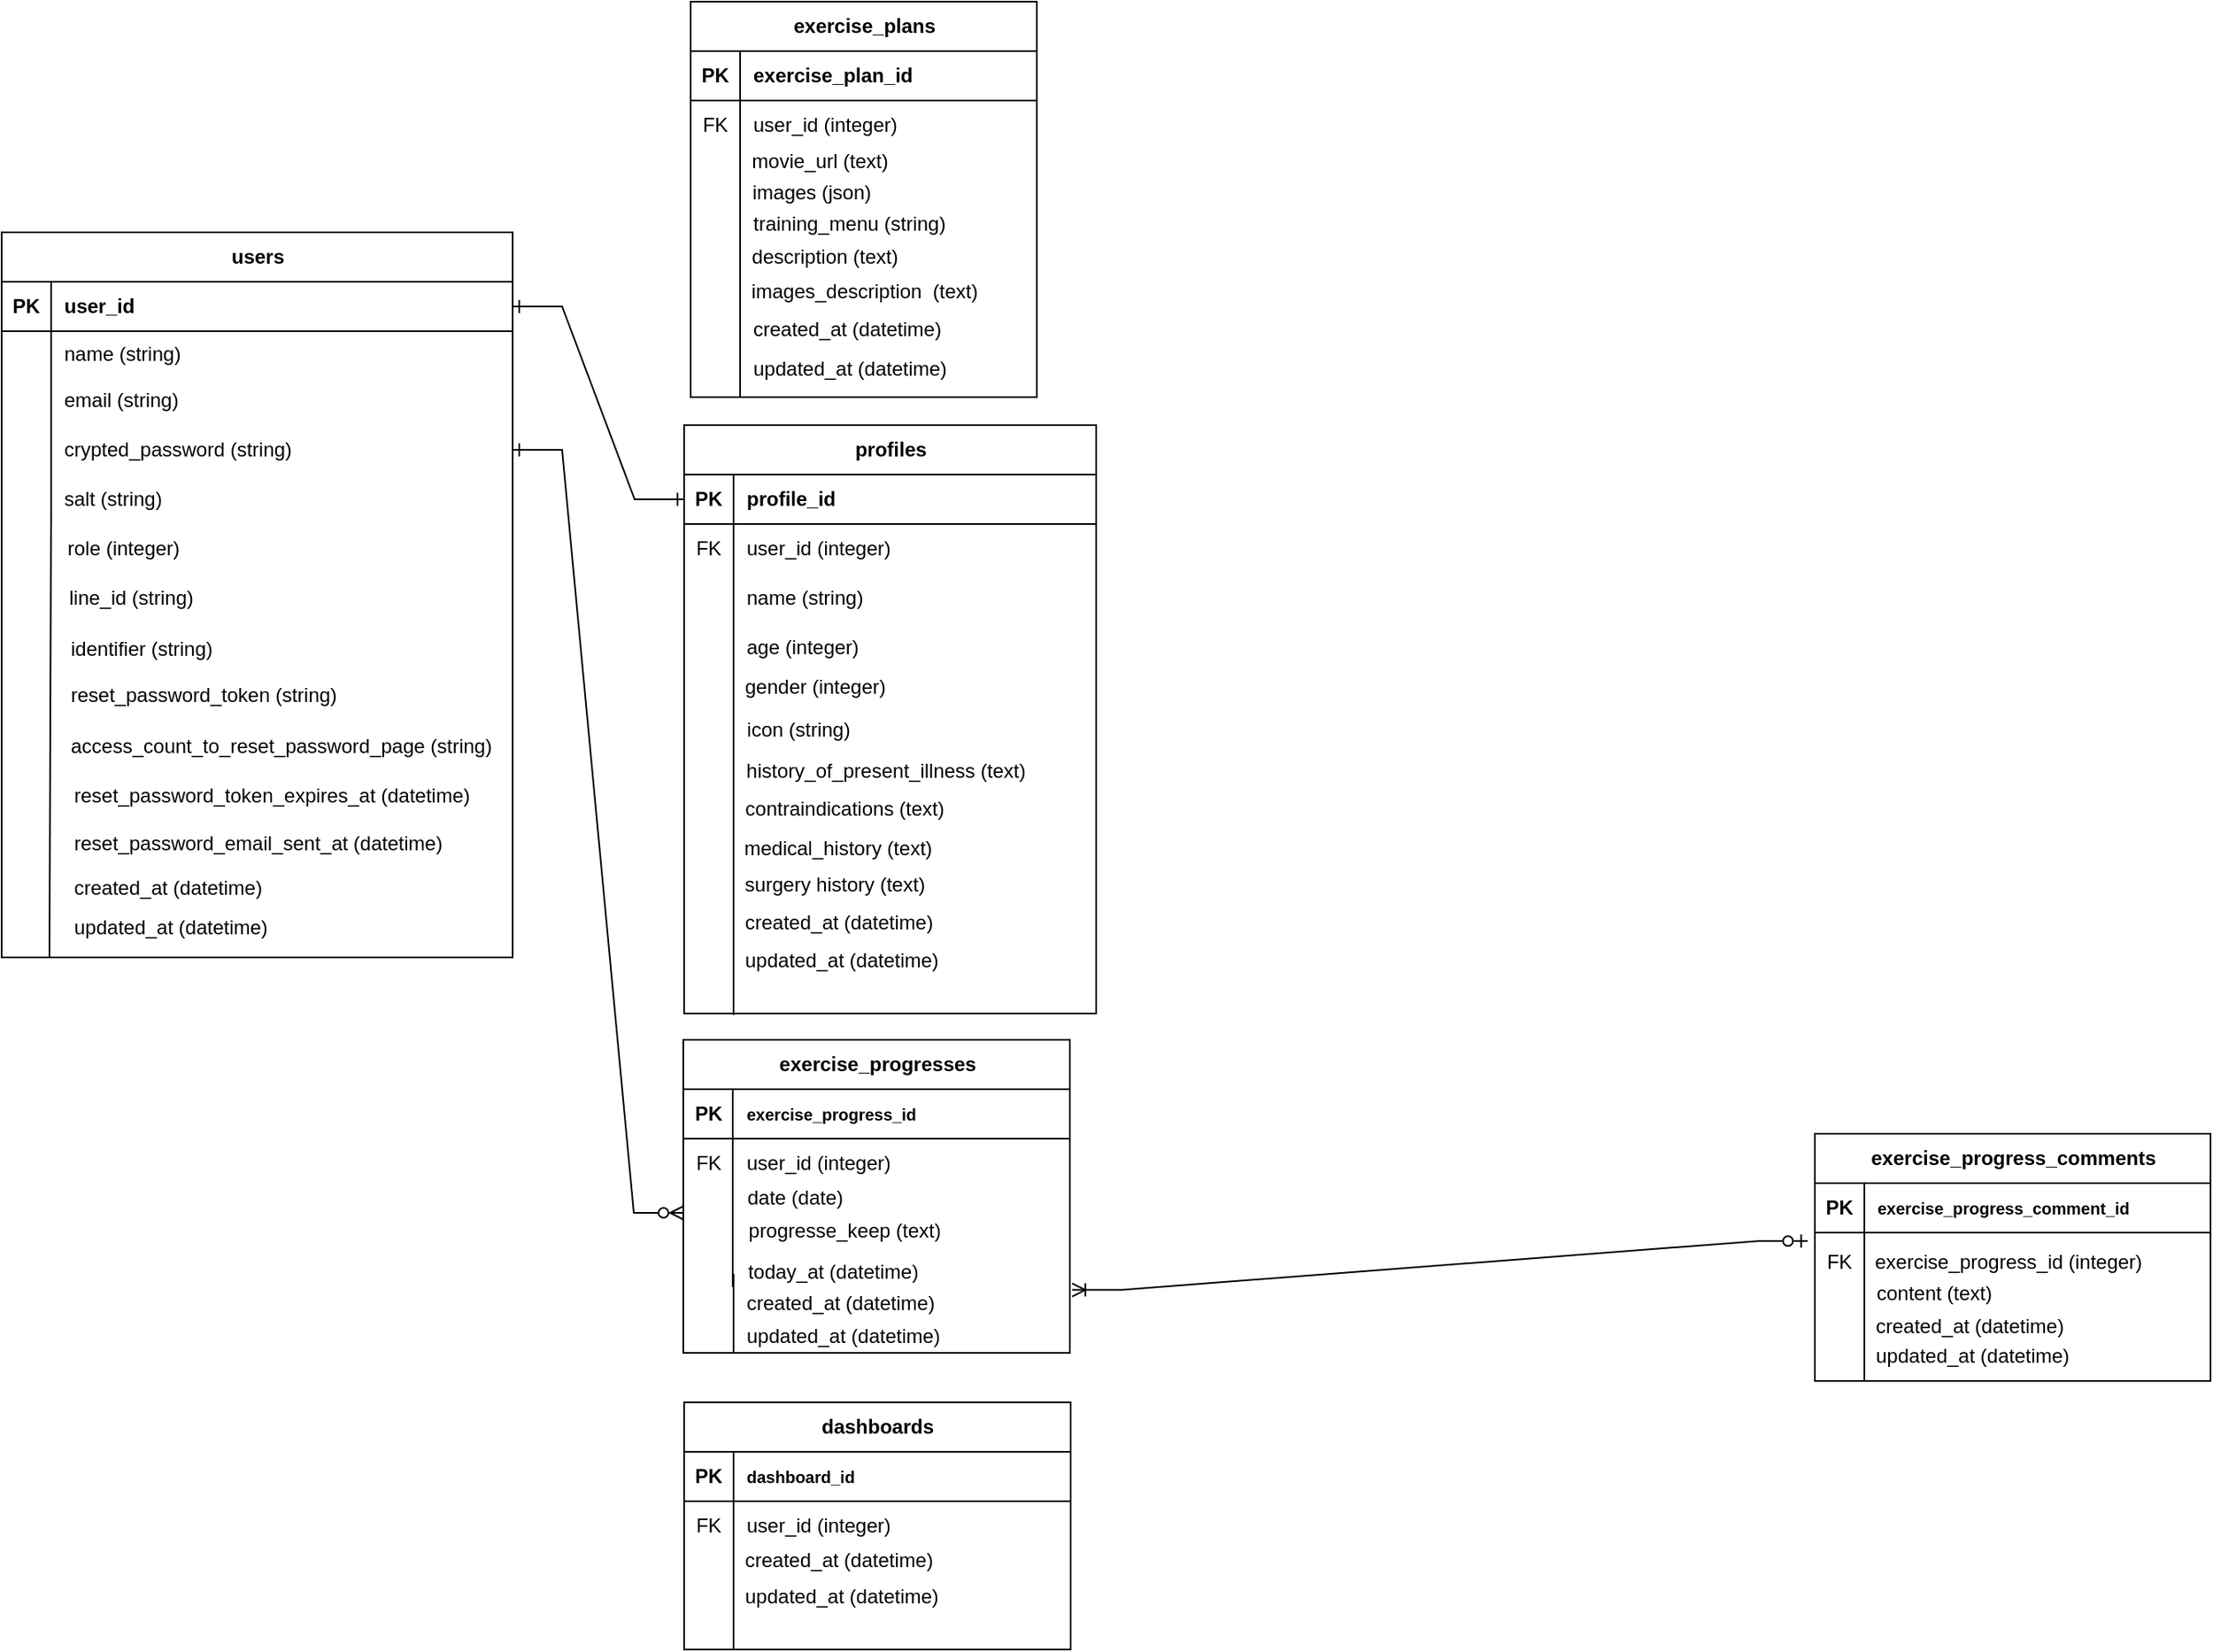 <mxfile>
    <diagram name="ページ1" id="On6gERL7_XT_9iavyQnc">
        <mxGraphModel dx="1246" dy="817" grid="1" gridSize="10" guides="1" tooltips="1" connect="1" arrows="1" fold="1" page="1" pageScale="1" pageWidth="827" pageHeight="1169" math="0" shadow="0">
            <root>
                <mxCell id="0"/>
                <mxCell id="1" parent="0"/>
                <mxCell id="5-qIK-grg63vB4EayWd0-1" value="users" style="shape=table;startSize=30;container=1;collapsible=1;childLayout=tableLayout;fixedRows=1;rowLines=0;fontStyle=1;align=center;resizeLast=1;html=1;" parent="1" vertex="1">
                    <mxGeometry x="92" y="150" width="310" height="440" as="geometry"/>
                </mxCell>
                <mxCell id="5-qIK-grg63vB4EayWd0-2" value="" style="shape=tableRow;horizontal=0;startSize=0;swimlaneHead=0;swimlaneBody=0;fillColor=none;collapsible=0;dropTarget=0;points=[[0,0.5],[1,0.5]];portConstraint=eastwest;top=0;left=0;right=0;bottom=1;" parent="5-qIK-grg63vB4EayWd0-1" vertex="1">
                    <mxGeometry y="30" width="310" height="30" as="geometry"/>
                </mxCell>
                <mxCell id="5-qIK-grg63vB4EayWd0-3" value="PK" style="shape=partialRectangle;connectable=0;fillColor=none;top=0;left=0;bottom=0;right=0;fontStyle=1;overflow=hidden;whiteSpace=wrap;html=1;" parent="5-qIK-grg63vB4EayWd0-2" vertex="1">
                    <mxGeometry width="30" height="30" as="geometry">
                        <mxRectangle width="30" height="30" as="alternateBounds"/>
                    </mxGeometry>
                </mxCell>
                <mxCell id="5-qIK-grg63vB4EayWd0-4" value="user_id" style="shape=partialRectangle;connectable=0;fillColor=none;top=0;left=0;bottom=0;right=0;align=left;spacingLeft=6;fontStyle=1;overflow=hidden;whiteSpace=wrap;html=1;" parent="5-qIK-grg63vB4EayWd0-2" vertex="1">
                    <mxGeometry x="30" width="280" height="30" as="geometry">
                        <mxRectangle width="280" height="30" as="alternateBounds"/>
                    </mxGeometry>
                </mxCell>
                <mxCell id="5-qIK-grg63vB4EayWd0-5" value="" style="shape=tableRow;horizontal=0;startSize=0;swimlaneHead=0;swimlaneBody=0;fillColor=none;collapsible=0;dropTarget=0;points=[[0,0.5],[1,0.5]];portConstraint=eastwest;top=0;left=0;right=0;bottom=0;" parent="5-qIK-grg63vB4EayWd0-1" vertex="1">
                    <mxGeometry y="60" width="310" height="27" as="geometry"/>
                </mxCell>
                <mxCell id="5-qIK-grg63vB4EayWd0-6" value="" style="shape=partialRectangle;connectable=0;fillColor=none;top=0;left=0;bottom=0;right=0;editable=1;overflow=hidden;whiteSpace=wrap;html=1;" parent="5-qIK-grg63vB4EayWd0-5" vertex="1">
                    <mxGeometry width="30" height="27" as="geometry">
                        <mxRectangle width="30" height="27" as="alternateBounds"/>
                    </mxGeometry>
                </mxCell>
                <mxCell id="5-qIK-grg63vB4EayWd0-7" value="name&amp;nbsp;(string)" style="shape=partialRectangle;connectable=0;fillColor=none;top=0;left=0;bottom=0;right=0;align=left;spacingLeft=6;overflow=hidden;whiteSpace=wrap;html=1;" parent="5-qIK-grg63vB4EayWd0-5" vertex="1">
                    <mxGeometry x="30" width="280" height="27" as="geometry">
                        <mxRectangle width="280" height="27" as="alternateBounds"/>
                    </mxGeometry>
                </mxCell>
                <mxCell id="5-qIK-grg63vB4EayWd0-8" value="" style="shape=tableRow;horizontal=0;startSize=0;swimlaneHead=0;swimlaneBody=0;fillColor=none;collapsible=0;dropTarget=0;points=[[0,0.5],[1,0.5]];portConstraint=eastwest;top=0;left=0;right=0;bottom=0;" parent="5-qIK-grg63vB4EayWd0-1" vertex="1">
                    <mxGeometry y="87" width="310" height="30" as="geometry"/>
                </mxCell>
                <mxCell id="5-qIK-grg63vB4EayWd0-9" value="" style="shape=partialRectangle;connectable=0;fillColor=none;top=0;left=0;bottom=0;right=0;editable=1;overflow=hidden;whiteSpace=wrap;html=1;" parent="5-qIK-grg63vB4EayWd0-8" vertex="1">
                    <mxGeometry width="30" height="30" as="geometry">
                        <mxRectangle width="30" height="30" as="alternateBounds"/>
                    </mxGeometry>
                </mxCell>
                <mxCell id="5-qIK-grg63vB4EayWd0-10" value="email&amp;nbsp;(string)" style="shape=partialRectangle;connectable=0;fillColor=none;top=0;left=0;bottom=0;right=0;align=left;spacingLeft=6;overflow=hidden;whiteSpace=wrap;html=1;" parent="5-qIK-grg63vB4EayWd0-8" vertex="1">
                    <mxGeometry x="30" width="280" height="30" as="geometry">
                        <mxRectangle width="280" height="30" as="alternateBounds"/>
                    </mxGeometry>
                </mxCell>
                <mxCell id="5-qIK-grg63vB4EayWd0-11" value="" style="shape=tableRow;horizontal=0;startSize=0;swimlaneHead=0;swimlaneBody=0;fillColor=none;collapsible=0;dropTarget=0;points=[[0,0.5],[1,0.5]];portConstraint=eastwest;top=0;left=0;right=0;bottom=0;" parent="5-qIK-grg63vB4EayWd0-1" vertex="1">
                    <mxGeometry y="117" width="310" height="30" as="geometry"/>
                </mxCell>
                <mxCell id="5-qIK-grg63vB4EayWd0-12" value="" style="shape=partialRectangle;connectable=0;fillColor=none;top=0;left=0;bottom=0;right=0;editable=1;overflow=hidden;whiteSpace=wrap;html=1;" parent="5-qIK-grg63vB4EayWd0-11" vertex="1">
                    <mxGeometry width="30" height="30" as="geometry">
                        <mxRectangle width="30" height="30" as="alternateBounds"/>
                    </mxGeometry>
                </mxCell>
                <mxCell id="5-qIK-grg63vB4EayWd0-13" value="crypted_password (string)" style="shape=partialRectangle;connectable=0;fillColor=none;top=0;left=0;bottom=0;right=0;align=left;spacingLeft=6;overflow=hidden;whiteSpace=wrap;html=1;" parent="5-qIK-grg63vB4EayWd0-11" vertex="1">
                    <mxGeometry x="30" width="280" height="30" as="geometry">
                        <mxRectangle width="280" height="30" as="alternateBounds"/>
                    </mxGeometry>
                </mxCell>
                <mxCell id="5-qIK-grg63vB4EayWd0-14" value="" style="shape=tableRow;horizontal=0;startSize=0;swimlaneHead=0;swimlaneBody=0;fillColor=none;collapsible=0;dropTarget=0;points=[[0,0.5],[1,0.5]];portConstraint=eastwest;top=0;left=0;right=0;bottom=0;" parent="5-qIK-grg63vB4EayWd0-1" vertex="1">
                    <mxGeometry y="147" width="310" height="30" as="geometry"/>
                </mxCell>
                <mxCell id="5-qIK-grg63vB4EayWd0-15" value="" style="shape=partialRectangle;connectable=0;fillColor=none;top=0;left=0;bottom=0;right=0;editable=1;overflow=hidden;whiteSpace=wrap;html=1;" parent="5-qIK-grg63vB4EayWd0-14" vertex="1">
                    <mxGeometry width="30" height="30" as="geometry">
                        <mxRectangle width="30" height="30" as="alternateBounds"/>
                    </mxGeometry>
                </mxCell>
                <mxCell id="5-qIK-grg63vB4EayWd0-16" value="salt (string)" style="shape=partialRectangle;connectable=0;fillColor=none;top=0;left=0;bottom=0;right=0;align=left;spacingLeft=6;overflow=hidden;whiteSpace=wrap;html=1;" parent="5-qIK-grg63vB4EayWd0-14" vertex="1">
                    <mxGeometry x="30" width="280" height="30" as="geometry">
                        <mxRectangle width="280" height="30" as="alternateBounds"/>
                    </mxGeometry>
                </mxCell>
                <mxCell id="5-qIK-grg63vB4EayWd0-20" value="exercise_plans" style="shape=table;startSize=30;container=1;collapsible=1;childLayout=tableLayout;fixedRows=1;rowLines=0;fontStyle=1;align=center;resizeLast=1;html=1;strokeColor=default;" parent="1" vertex="1">
                    <mxGeometry x="510" y="10" width="210" height="240" as="geometry"/>
                </mxCell>
                <mxCell id="5-qIK-grg63vB4EayWd0-21" value="" style="shape=tableRow;horizontal=0;startSize=0;swimlaneHead=0;swimlaneBody=0;fillColor=none;collapsible=0;dropTarget=0;points=[[0,0.5],[1,0.5]];portConstraint=eastwest;top=0;left=0;right=0;bottom=1;" parent="5-qIK-grg63vB4EayWd0-20" vertex="1">
                    <mxGeometry y="30" width="210" height="30" as="geometry"/>
                </mxCell>
                <mxCell id="5-qIK-grg63vB4EayWd0-22" value="PK" style="shape=partialRectangle;connectable=0;fillColor=none;top=0;left=0;bottom=0;right=0;fontStyle=1;overflow=hidden;whiteSpace=wrap;html=1;" parent="5-qIK-grg63vB4EayWd0-21" vertex="1">
                    <mxGeometry width="30" height="30" as="geometry">
                        <mxRectangle width="30" height="30" as="alternateBounds"/>
                    </mxGeometry>
                </mxCell>
                <mxCell id="5-qIK-grg63vB4EayWd0-23" value="exercise_plan_id" style="shape=partialRectangle;connectable=0;fillColor=none;top=0;left=0;bottom=0;right=0;align=left;spacingLeft=6;fontStyle=1;overflow=hidden;whiteSpace=wrap;html=1;" parent="5-qIK-grg63vB4EayWd0-21" vertex="1">
                    <mxGeometry x="30" width="180" height="30" as="geometry">
                        <mxRectangle width="180" height="30" as="alternateBounds"/>
                    </mxGeometry>
                </mxCell>
                <mxCell id="5-qIK-grg63vB4EayWd0-24" value="" style="shape=tableRow;horizontal=0;startSize=0;swimlaneHead=0;swimlaneBody=0;fillColor=none;collapsible=0;dropTarget=0;points=[[0,0.5],[1,0.5]];portConstraint=eastwest;top=0;left=0;right=0;bottom=0;" parent="5-qIK-grg63vB4EayWd0-20" vertex="1">
                    <mxGeometry y="60" width="210" height="30" as="geometry"/>
                </mxCell>
                <mxCell id="5-qIK-grg63vB4EayWd0-25" value="FK" style="shape=partialRectangle;connectable=0;fillColor=none;top=0;left=0;bottom=0;right=0;editable=1;overflow=hidden;whiteSpace=wrap;html=1;" parent="5-qIK-grg63vB4EayWd0-24" vertex="1">
                    <mxGeometry width="30" height="30" as="geometry">
                        <mxRectangle width="30" height="30" as="alternateBounds"/>
                    </mxGeometry>
                </mxCell>
                <mxCell id="5-qIK-grg63vB4EayWd0-26" value="user_id (integer)" style="shape=partialRectangle;connectable=0;fillColor=none;top=0;left=0;bottom=0;right=0;align=left;spacingLeft=6;overflow=hidden;whiteSpace=wrap;html=1;" parent="5-qIK-grg63vB4EayWd0-24" vertex="1">
                    <mxGeometry x="30" width="180" height="30" as="geometry">
                        <mxRectangle width="180" height="30" as="alternateBounds"/>
                    </mxGeometry>
                </mxCell>
                <mxCell id="5-qIK-grg63vB4EayWd0-27" value="" style="shape=tableRow;horizontal=0;startSize=0;swimlaneHead=0;swimlaneBody=0;fillColor=none;collapsible=0;dropTarget=0;points=[[0,0.5],[1,0.5]];portConstraint=eastwest;top=0;left=0;right=0;bottom=0;" parent="5-qIK-grg63vB4EayWd0-20" vertex="1">
                    <mxGeometry y="90" width="210" height="30" as="geometry"/>
                </mxCell>
                <mxCell id="5-qIK-grg63vB4EayWd0-28" value="" style="shape=partialRectangle;connectable=0;fillColor=none;top=0;left=0;bottom=0;right=0;editable=1;overflow=hidden;whiteSpace=wrap;html=1;" parent="5-qIK-grg63vB4EayWd0-27" vertex="1">
                    <mxGeometry width="30" height="30" as="geometry">
                        <mxRectangle width="30" height="30" as="alternateBounds"/>
                    </mxGeometry>
                </mxCell>
                <mxCell id="5-qIK-grg63vB4EayWd0-29" value="" style="shape=partialRectangle;connectable=0;fillColor=none;top=0;left=0;bottom=0;right=0;align=left;spacingLeft=6;overflow=hidden;whiteSpace=wrap;html=1;" parent="5-qIK-grg63vB4EayWd0-27" vertex="1">
                    <mxGeometry x="30" width="180" height="30" as="geometry">
                        <mxRectangle width="180" height="30" as="alternateBounds"/>
                    </mxGeometry>
                </mxCell>
                <mxCell id="5-qIK-grg63vB4EayWd0-30" value="" style="shape=tableRow;horizontal=0;startSize=0;swimlaneHead=0;swimlaneBody=0;fillColor=none;collapsible=0;dropTarget=0;points=[[0,0.5],[1,0.5]];portConstraint=eastwest;top=0;left=0;right=0;bottom=0;" parent="5-qIK-grg63vB4EayWd0-20" vertex="1">
                    <mxGeometry y="120" width="210" height="30" as="geometry"/>
                </mxCell>
                <mxCell id="5-qIK-grg63vB4EayWd0-31" value="" style="shape=partialRectangle;connectable=0;fillColor=none;top=0;left=0;bottom=0;right=0;editable=1;overflow=hidden;whiteSpace=wrap;html=1;" parent="5-qIK-grg63vB4EayWd0-30" vertex="1">
                    <mxGeometry width="30" height="30" as="geometry">
                        <mxRectangle width="30" height="30" as="alternateBounds"/>
                    </mxGeometry>
                </mxCell>
                <mxCell id="5-qIK-grg63vB4EayWd0-32" value="training_menu (string)" style="shape=partialRectangle;connectable=0;fillColor=none;top=0;left=0;bottom=0;right=0;align=left;spacingLeft=6;overflow=hidden;whiteSpace=wrap;html=1;" parent="5-qIK-grg63vB4EayWd0-30" vertex="1">
                    <mxGeometry x="30" width="180" height="30" as="geometry">
                        <mxRectangle width="180" height="30" as="alternateBounds"/>
                    </mxGeometry>
                </mxCell>
                <mxCell id="5-qIK-grg63vB4EayWd0-87" value="profiles" style="shape=table;startSize=30;container=1;collapsible=1;childLayout=tableLayout;fixedRows=1;rowLines=0;fontStyle=1;align=center;resizeLast=1;html=1;strokeColor=default;" parent="1" vertex="1">
                    <mxGeometry x="506" y="267" width="250" height="357" as="geometry"/>
                </mxCell>
                <mxCell id="5-qIK-grg63vB4EayWd0-88" value="" style="shape=tableRow;horizontal=0;startSize=0;swimlaneHead=0;swimlaneBody=0;fillColor=none;collapsible=0;dropTarget=0;points=[[0,0.5],[1,0.5]];portConstraint=eastwest;top=0;left=0;right=0;bottom=1;" parent="5-qIK-grg63vB4EayWd0-87" vertex="1">
                    <mxGeometry y="30" width="250" height="30" as="geometry"/>
                </mxCell>
                <mxCell id="5-qIK-grg63vB4EayWd0-89" value="PK" style="shape=partialRectangle;connectable=0;fillColor=none;top=0;left=0;bottom=0;right=0;fontStyle=1;overflow=hidden;whiteSpace=wrap;html=1;" parent="5-qIK-grg63vB4EayWd0-88" vertex="1">
                    <mxGeometry width="30" height="30" as="geometry">
                        <mxRectangle width="30" height="30" as="alternateBounds"/>
                    </mxGeometry>
                </mxCell>
                <mxCell id="5-qIK-grg63vB4EayWd0-90" value="profile_id" style="shape=partialRectangle;connectable=0;fillColor=none;top=0;left=0;bottom=0;right=0;align=left;spacingLeft=6;fontStyle=1;overflow=hidden;whiteSpace=wrap;html=1;" parent="5-qIK-grg63vB4EayWd0-88" vertex="1">
                    <mxGeometry x="30" width="220" height="30" as="geometry">
                        <mxRectangle width="220" height="30" as="alternateBounds"/>
                    </mxGeometry>
                </mxCell>
                <mxCell id="5-qIK-grg63vB4EayWd0-91" value="" style="shape=tableRow;horizontal=0;startSize=0;swimlaneHead=0;swimlaneBody=0;fillColor=none;collapsible=0;dropTarget=0;points=[[0,0.5],[1,0.5]];portConstraint=eastwest;top=0;left=0;right=0;bottom=0;" parent="5-qIK-grg63vB4EayWd0-87" vertex="1">
                    <mxGeometry y="60" width="250" height="30" as="geometry"/>
                </mxCell>
                <mxCell id="5-qIK-grg63vB4EayWd0-92" value="FK" style="shape=partialRectangle;connectable=0;fillColor=none;top=0;left=0;bottom=0;right=0;editable=1;overflow=hidden;whiteSpace=wrap;html=1;" parent="5-qIK-grg63vB4EayWd0-91" vertex="1">
                    <mxGeometry width="30" height="30" as="geometry">
                        <mxRectangle width="30" height="30" as="alternateBounds"/>
                    </mxGeometry>
                </mxCell>
                <mxCell id="5-qIK-grg63vB4EayWd0-93" value="user_id (integer)" style="shape=partialRectangle;connectable=0;fillColor=none;top=0;left=0;bottom=0;right=0;align=left;spacingLeft=6;overflow=hidden;whiteSpace=wrap;html=1;" parent="5-qIK-grg63vB4EayWd0-91" vertex="1">
                    <mxGeometry x="30" width="220" height="30" as="geometry">
                        <mxRectangle width="220" height="30" as="alternateBounds"/>
                    </mxGeometry>
                </mxCell>
                <mxCell id="5-qIK-grg63vB4EayWd0-94" value="" style="shape=tableRow;horizontal=0;startSize=0;swimlaneHead=0;swimlaneBody=0;fillColor=none;collapsible=0;dropTarget=0;points=[[0,0.5],[1,0.5]];portConstraint=eastwest;top=0;left=0;right=0;bottom=0;" parent="5-qIK-grg63vB4EayWd0-87" vertex="1">
                    <mxGeometry y="90" width="250" height="30" as="geometry"/>
                </mxCell>
                <mxCell id="5-qIK-grg63vB4EayWd0-95" value="" style="shape=partialRectangle;connectable=0;fillColor=none;top=0;left=0;bottom=0;right=0;editable=1;overflow=hidden;whiteSpace=wrap;html=1;" parent="5-qIK-grg63vB4EayWd0-94" vertex="1">
                    <mxGeometry width="30" height="30" as="geometry">
                        <mxRectangle width="30" height="30" as="alternateBounds"/>
                    </mxGeometry>
                </mxCell>
                <mxCell id="5-qIK-grg63vB4EayWd0-96" value="name&amp;nbsp;(string)" style="shape=partialRectangle;connectable=0;fillColor=none;top=0;left=0;bottom=0;right=0;align=left;spacingLeft=6;overflow=hidden;whiteSpace=wrap;html=1;" parent="5-qIK-grg63vB4EayWd0-94" vertex="1">
                    <mxGeometry x="30" width="220" height="30" as="geometry">
                        <mxRectangle width="220" height="30" as="alternateBounds"/>
                    </mxGeometry>
                </mxCell>
                <mxCell id="5-qIK-grg63vB4EayWd0-97" value="" style="shape=tableRow;horizontal=0;startSize=0;swimlaneHead=0;swimlaneBody=0;fillColor=none;collapsible=0;dropTarget=0;points=[[0,0.5],[1,0.5]];portConstraint=eastwest;top=0;left=0;right=0;bottom=0;" parent="5-qIK-grg63vB4EayWd0-87" vertex="1">
                    <mxGeometry y="120" width="250" height="30" as="geometry"/>
                </mxCell>
                <mxCell id="5-qIK-grg63vB4EayWd0-98" value="" style="shape=partialRectangle;connectable=0;fillColor=none;top=0;left=0;bottom=0;right=0;editable=1;overflow=hidden;whiteSpace=wrap;html=1;" parent="5-qIK-grg63vB4EayWd0-97" vertex="1">
                    <mxGeometry width="30" height="30" as="geometry">
                        <mxRectangle width="30" height="30" as="alternateBounds"/>
                    </mxGeometry>
                </mxCell>
                <mxCell id="5-qIK-grg63vB4EayWd0-99" value="age (integer)" style="shape=partialRectangle;connectable=0;fillColor=none;top=0;left=0;bottom=0;right=0;align=left;spacingLeft=6;overflow=hidden;whiteSpace=wrap;html=1;" parent="5-qIK-grg63vB4EayWd0-97" vertex="1">
                    <mxGeometry x="30" width="220" height="30" as="geometry">
                        <mxRectangle width="220" height="30" as="alternateBounds"/>
                    </mxGeometry>
                </mxCell>
                <mxCell id="5-qIK-grg63vB4EayWd0-129" value="exercise_progress_comments" style="shape=table;startSize=30;container=1;collapsible=1;childLayout=tableLayout;fixedRows=1;rowLines=0;fontStyle=1;align=center;resizeLast=1;html=1;strokeColor=default;" parent="1" vertex="1">
                    <mxGeometry x="1192" y="697" width="240" height="150" as="geometry"/>
                </mxCell>
                <mxCell id="5-qIK-grg63vB4EayWd0-130" value="" style="shape=tableRow;horizontal=0;startSize=0;swimlaneHead=0;swimlaneBody=0;fillColor=none;collapsible=0;dropTarget=0;points=[[0,0.5],[1,0.5]];portConstraint=eastwest;top=0;left=0;right=0;bottom=1;" parent="5-qIK-grg63vB4EayWd0-129" vertex="1">
                    <mxGeometry y="30" width="240" height="30" as="geometry"/>
                </mxCell>
                <mxCell id="5-qIK-grg63vB4EayWd0-131" value="PK" style="shape=partialRectangle;connectable=0;fillColor=none;top=0;left=0;bottom=0;right=0;fontStyle=1;overflow=hidden;whiteSpace=wrap;html=1;" parent="5-qIK-grg63vB4EayWd0-130" vertex="1">
                    <mxGeometry width="30" height="30" as="geometry">
                        <mxRectangle width="30" height="30" as="alternateBounds"/>
                    </mxGeometry>
                </mxCell>
                <mxCell id="5-qIK-grg63vB4EayWd0-132" value="&lt;font style=&quot;font-size: 10px;&quot;&gt;exercise_progress_comment_id&lt;/font&gt;" style="shape=partialRectangle;connectable=0;fillColor=none;top=0;left=0;bottom=0;right=0;align=left;spacingLeft=6;fontStyle=1;overflow=hidden;whiteSpace=wrap;html=1;" parent="5-qIK-grg63vB4EayWd0-130" vertex="1">
                    <mxGeometry x="30" width="210" height="30" as="geometry">
                        <mxRectangle width="210" height="30" as="alternateBounds"/>
                    </mxGeometry>
                </mxCell>
                <mxCell id="5-qIK-grg63vB4EayWd0-133" value="" style="shape=tableRow;horizontal=0;startSize=0;swimlaneHead=0;swimlaneBody=0;fillColor=none;collapsible=0;dropTarget=0;points=[[0,0.5],[1,0.5]];portConstraint=eastwest;top=0;left=0;right=0;bottom=0;" parent="5-qIK-grg63vB4EayWd0-129" vertex="1">
                    <mxGeometry y="60" width="240" height="35" as="geometry"/>
                </mxCell>
                <mxCell id="5-qIK-grg63vB4EayWd0-134" value="FK" style="shape=partialRectangle;connectable=0;fillColor=none;top=0;left=0;bottom=0;right=0;editable=1;overflow=hidden;whiteSpace=wrap;html=1;" parent="5-qIK-grg63vB4EayWd0-133" vertex="1">
                    <mxGeometry width="30" height="35" as="geometry">
                        <mxRectangle width="30" height="35" as="alternateBounds"/>
                    </mxGeometry>
                </mxCell>
                <mxCell id="5-qIK-grg63vB4EayWd0-135" value="" style="shape=partialRectangle;connectable=0;fillColor=none;top=0;left=0;bottom=0;right=0;align=left;spacingLeft=6;overflow=hidden;whiteSpace=wrap;html=1;" parent="5-qIK-grg63vB4EayWd0-133" vertex="1">
                    <mxGeometry x="30" width="210" height="35" as="geometry">
                        <mxRectangle width="210" height="35" as="alternateBounds"/>
                    </mxGeometry>
                </mxCell>
                <mxCell id="5-qIK-grg63vB4EayWd0-136" value="" style="shape=tableRow;horizontal=0;startSize=0;swimlaneHead=0;swimlaneBody=0;fillColor=none;collapsible=0;dropTarget=0;points=[[0,0.5],[1,0.5]];portConstraint=eastwest;top=0;left=0;right=0;bottom=0;" parent="5-qIK-grg63vB4EayWd0-129" vertex="1">
                    <mxGeometry y="95" width="240" height="55" as="geometry"/>
                </mxCell>
                <mxCell id="5-qIK-grg63vB4EayWd0-137" value="" style="shape=partialRectangle;connectable=0;fillColor=none;top=0;left=0;bottom=0;right=0;editable=1;overflow=hidden;whiteSpace=wrap;html=1;" parent="5-qIK-grg63vB4EayWd0-136" vertex="1">
                    <mxGeometry width="30" height="55" as="geometry">
                        <mxRectangle width="30" height="55" as="alternateBounds"/>
                    </mxGeometry>
                </mxCell>
                <mxCell id="5-qIK-grg63vB4EayWd0-138" value="" style="shape=partialRectangle;connectable=0;fillColor=none;top=0;left=0;bottom=0;right=0;align=left;spacingLeft=6;overflow=hidden;whiteSpace=wrap;html=1;" parent="5-qIK-grg63vB4EayWd0-136" vertex="1">
                    <mxGeometry x="30" width="210" height="55" as="geometry">
                        <mxRectangle width="210" height="55" as="alternateBounds"/>
                    </mxGeometry>
                </mxCell>
                <mxCell id="5-qIK-grg63vB4EayWd0-184" value="" style="shape=partialRectangle;top=0;left=0;bottom=0;fillColor=none;stokeWidth=1;align=left;verticalAlign=middle;spacingLeft=4;spacingRight=4;overflow=hidden;rotatable=0;points=[];portConstraint=eastwest;part=1;" parent="1" vertex="1" connectable="0">
                    <mxGeometry x="506" y="414" width="30" height="161" as="geometry"/>
                </mxCell>
                <mxCell id="5-qIK-grg63vB4EayWd0-186" value="gender (integer)" style="shape=partialRectangle;connectable=0;fillColor=none;top=0;left=0;bottom=0;right=0;align=left;spacingLeft=6;overflow=hidden;whiteSpace=wrap;html=1;" parent="1" vertex="1">
                    <mxGeometry x="535" y="411" width="150" height="30" as="geometry">
                        <mxRectangle width="150" height="30" as="alternateBounds"/>
                    </mxGeometry>
                </mxCell>
                <mxCell id="5-qIK-grg63vB4EayWd0-189" value="history_of_present_illness&amp;nbsp;(text)" style="text;html=1;align=center;verticalAlign=middle;resizable=0;points=[];autosize=1;strokeColor=none;fillColor=none;" parent="1" vertex="1">
                    <mxGeometry x="533" y="462" width="190" height="30" as="geometry"/>
                </mxCell>
                <mxCell id="5-qIK-grg63vB4EayWd0-192" value="contraindications&amp;nbsp;(text)" style="text;html=1;align=center;verticalAlign=middle;resizable=0;points=[];autosize=1;strokeColor=none;fillColor=none;" parent="1" vertex="1">
                    <mxGeometry x="533" y="485" width="140" height="30" as="geometry"/>
                </mxCell>
                <mxCell id="5-qIK-grg63vB4EayWd0-193" value="medical_history&amp;nbsp;(text)" style="text;html=1;align=center;verticalAlign=middle;resizable=0;points=[];autosize=1;strokeColor=none;fillColor=none;" parent="1" vertex="1">
                    <mxGeometry x="529" y="509" width="140" height="30" as="geometry"/>
                </mxCell>
                <mxCell id="5-qIK-grg63vB4EayWd0-231" value="" style="shape=partialRectangle;top=0;left=0;bottom=0;fillColor=none;stokeWidth=1;align=left;verticalAlign=middle;spacingLeft=4;spacingRight=4;overflow=hidden;rotatable=0;points=[];portConstraint=eastwest;part=1;" parent="1" vertex="1" connectable="0">
                    <mxGeometry x="510" y="200" width="30" height="50" as="geometry"/>
                </mxCell>
                <mxCell id="5-qIK-grg63vB4EayWd0-233" value="surgery history&amp;nbsp;(text)" style="text;html=1;align=center;verticalAlign=middle;resizable=0;points=[];autosize=1;strokeColor=none;fillColor=none;fontSize=12;fontFamily=Helvetica;fontColor=default;" parent="1" vertex="1">
                    <mxGeometry x="532" y="531" width="130" height="30" as="geometry"/>
                </mxCell>
                <mxCell id="5-qIK-grg63vB4EayWd0-237" value="exercise_progresses" style="shape=table;startSize=30;container=1;collapsible=1;childLayout=tableLayout;fixedRows=1;rowLines=0;fontStyle=1;align=center;resizeLast=1;html=1;strokeColor=default;" parent="1" vertex="1">
                    <mxGeometry x="505.5" y="640" width="234.5" height="190" as="geometry"/>
                </mxCell>
                <mxCell id="5-qIK-grg63vB4EayWd0-238" value="" style="shape=tableRow;horizontal=0;startSize=0;swimlaneHead=0;swimlaneBody=0;fillColor=none;collapsible=0;dropTarget=0;points=[[0,0.5],[1,0.5]];portConstraint=eastwest;top=0;left=0;right=0;bottom=1;" parent="5-qIK-grg63vB4EayWd0-237" vertex="1">
                    <mxGeometry y="30" width="234.5" height="30" as="geometry"/>
                </mxCell>
                <mxCell id="5-qIK-grg63vB4EayWd0-239" value="PK" style="shape=partialRectangle;connectable=0;fillColor=none;top=0;left=0;bottom=0;right=0;fontStyle=1;overflow=hidden;whiteSpace=wrap;html=1;" parent="5-qIK-grg63vB4EayWd0-238" vertex="1">
                    <mxGeometry width="30" height="30" as="geometry">
                        <mxRectangle width="30" height="30" as="alternateBounds"/>
                    </mxGeometry>
                </mxCell>
                <mxCell id="5-qIK-grg63vB4EayWd0-240" value="&lt;font style=&quot;font-size: 10px;&quot;&gt;exercise_progress_id&lt;/font&gt;" style="shape=partialRectangle;connectable=0;fillColor=none;top=0;left=0;bottom=0;right=0;align=left;spacingLeft=6;fontStyle=1;overflow=hidden;whiteSpace=wrap;html=1;" parent="5-qIK-grg63vB4EayWd0-238" vertex="1">
                    <mxGeometry x="30" width="204.5" height="30" as="geometry">
                        <mxRectangle width="204.5" height="30" as="alternateBounds"/>
                    </mxGeometry>
                </mxCell>
                <mxCell id="5-qIK-grg63vB4EayWd0-241" value="" style="shape=tableRow;horizontal=0;startSize=0;swimlaneHead=0;swimlaneBody=0;fillColor=none;collapsible=0;dropTarget=0;points=[[0,0.5],[1,0.5]];portConstraint=eastwest;top=0;left=0;right=0;bottom=0;" parent="5-qIK-grg63vB4EayWd0-237" vertex="1">
                    <mxGeometry y="60" width="234.5" height="30" as="geometry"/>
                </mxCell>
                <mxCell id="5-qIK-grg63vB4EayWd0-242" value="FK" style="shape=partialRectangle;connectable=0;fillColor=none;top=0;left=0;bottom=0;right=0;editable=1;overflow=hidden;whiteSpace=wrap;html=1;" parent="5-qIK-grg63vB4EayWd0-241" vertex="1">
                    <mxGeometry width="30" height="30" as="geometry">
                        <mxRectangle width="30" height="30" as="alternateBounds"/>
                    </mxGeometry>
                </mxCell>
                <mxCell id="5-qIK-grg63vB4EayWd0-243" value="user_id&amp;nbsp;(integer)" style="shape=partialRectangle;connectable=0;fillColor=none;top=0;left=0;bottom=0;right=0;align=left;spacingLeft=6;overflow=hidden;whiteSpace=wrap;html=1;" parent="5-qIK-grg63vB4EayWd0-241" vertex="1">
                    <mxGeometry x="30" width="204.5" height="30" as="geometry">
                        <mxRectangle width="204.5" height="30" as="alternateBounds"/>
                    </mxGeometry>
                </mxCell>
                <mxCell id="5-qIK-grg63vB4EayWd0-244" value="" style="shape=tableRow;horizontal=0;startSize=0;swimlaneHead=0;swimlaneBody=0;fillColor=none;collapsible=0;dropTarget=0;points=[[0,0.5],[1,0.5]];portConstraint=eastwest;top=0;left=0;right=0;bottom=0;" parent="5-qIK-grg63vB4EayWd0-237" vertex="1">
                    <mxGeometry y="90" width="234.5" height="30" as="geometry"/>
                </mxCell>
                <mxCell id="5-qIK-grg63vB4EayWd0-245" value="" style="shape=partialRectangle;connectable=0;fillColor=none;top=0;left=0;bottom=0;right=0;editable=1;overflow=hidden;whiteSpace=wrap;html=1;" parent="5-qIK-grg63vB4EayWd0-244" vertex="1">
                    <mxGeometry width="30" height="30" as="geometry">
                        <mxRectangle width="30" height="30" as="alternateBounds"/>
                    </mxGeometry>
                </mxCell>
                <mxCell id="5-qIK-grg63vB4EayWd0-246" value="" style="shape=partialRectangle;connectable=0;fillColor=none;top=0;left=0;bottom=0;right=0;align=left;spacingLeft=6;overflow=hidden;whiteSpace=wrap;html=1;" parent="5-qIK-grg63vB4EayWd0-244" vertex="1">
                    <mxGeometry x="30" width="204.5" height="30" as="geometry">
                        <mxRectangle width="204.5" height="30" as="alternateBounds"/>
                    </mxGeometry>
                </mxCell>
                <mxCell id="5-qIK-grg63vB4EayWd0-247" value="" style="shape=tableRow;horizontal=0;startSize=0;swimlaneHead=0;swimlaneBody=0;fillColor=none;collapsible=0;dropTarget=0;points=[[0,0.5],[1,0.5]];portConstraint=eastwest;top=0;left=0;right=0;bottom=0;" parent="5-qIK-grg63vB4EayWd0-237" vertex="1">
                    <mxGeometry y="120" width="234.5" height="30" as="geometry"/>
                </mxCell>
                <mxCell id="5-qIK-grg63vB4EayWd0-248" value="" style="shape=partialRectangle;connectable=0;fillColor=none;top=0;left=0;bottom=0;right=0;editable=1;overflow=hidden;whiteSpace=wrap;html=1;" parent="5-qIK-grg63vB4EayWd0-247" vertex="1">
                    <mxGeometry width="30" height="30" as="geometry">
                        <mxRectangle width="30" height="30" as="alternateBounds"/>
                    </mxGeometry>
                </mxCell>
                <mxCell id="5-qIK-grg63vB4EayWd0-249" value="" style="shape=partialRectangle;connectable=0;fillColor=none;top=0;left=0;bottom=0;right=0;align=left;spacingLeft=6;overflow=hidden;whiteSpace=wrap;html=1;" parent="5-qIK-grg63vB4EayWd0-247" vertex="1">
                    <mxGeometry x="30" width="204.5" height="30" as="geometry">
                        <mxRectangle width="204.5" height="30" as="alternateBounds"/>
                    </mxGeometry>
                </mxCell>
                <mxCell id="5-qIK-grg63vB4EayWd0-250" value="exercise_progress_id (integer)" style="text;html=1;align=center;verticalAlign=middle;resizable=0;points=[];autosize=1;strokeColor=none;fillColor=none;fontSize=12;fontFamily=Helvetica;fontColor=default;" parent="1" vertex="1">
                    <mxGeometry x="1214" y="760" width="190" height="30" as="geometry"/>
                </mxCell>
                <mxCell id="5-qIK-grg63vB4EayWd0-259" value="" style="edgeStyle=entityRelationEdgeStyle;fontSize=12;html=1;endArrow=ERone;endFill=0;rounded=0;fontFamily=Helvetica;fontColor=default;startArrow=ERone;startFill=0;entryX=0;entryY=0.5;entryDx=0;entryDy=0;exitX=1;exitY=0.5;exitDx=0;exitDy=0;" parent="1" source="5-qIK-grg63vB4EayWd0-2" target="5-qIK-grg63vB4EayWd0-88" edge="1">
                    <mxGeometry width="100" height="100" relative="1" as="geometry">
                        <mxPoint x="318" y="283" as="sourcePoint"/>
                        <mxPoint x="508" y="183" as="targetPoint"/>
                        <Array as="points">
                            <mxPoint x="400" y="310"/>
                        </Array>
                    </mxGeometry>
                </mxCell>
                <mxCell id="5-qIK-grg63vB4EayWd0-267" value="" style="edgeStyle=entityRelationEdgeStyle;fontSize=12;html=1;endArrow=ERzeroToOne;endFill=0;rounded=0;fontFamily=Helvetica;fontColor=default;startArrow=ERoneToMany;startFill=0;entryX=-0.018;entryY=0.146;entryDx=0;entryDy=0;entryPerimeter=0;exitX=1.006;exitY=1.059;exitDx=0;exitDy=0;exitPerimeter=0;" parent="1" source="5-qIK-grg63vB4EayWd0-247" target="5-qIK-grg63vB4EayWd0-133" edge="1">
                    <mxGeometry width="100" height="100" relative="1" as="geometry">
                        <mxPoint x="730" y="1070" as="sourcePoint"/>
                        <mxPoint x="1270" y="770" as="targetPoint"/>
                        <Array as="points">
                            <mxPoint x="1157.84" y="439.03"/>
                            <mxPoint x="1157.84" y="432.03"/>
                            <mxPoint x="1210.5" y="841.64"/>
                        </Array>
                    </mxGeometry>
                </mxCell>
                <mxCell id="5-qIK-grg63vB4EayWd0-279" value="description (text)" style="text;html=1;align=center;verticalAlign=middle;resizable=0;points=[];autosize=1;strokeColor=none;fillColor=none;fontSize=12;fontFamily=Helvetica;fontColor=default;" parent="1" vertex="1">
                    <mxGeometry x="536" y="149.5" width="110" height="30" as="geometry"/>
                </mxCell>
                <mxCell id="5-qIK-grg63vB4EayWd0-282" value="images_description&amp;nbsp; (text)" style="text;html=1;align=center;verticalAlign=middle;resizable=0;points=[];autosize=1;strokeColor=none;fillColor=none;fontSize=12;fontFamily=Helvetica;fontColor=default;" parent="1" vertex="1">
                    <mxGeometry x="535" y="171" width="160" height="30" as="geometry"/>
                </mxCell>
                <mxCell id="5-qIK-grg63vB4EayWd0-284" value="movie_url (text)" style="text;html=1;align=center;verticalAlign=middle;resizable=0;points=[];autosize=1;strokeColor=none;fillColor=none;fontSize=12;fontFamily=Helvetica;fontColor=default;" parent="1" vertex="1">
                    <mxGeometry x="533" y="92" width="110" height="30" as="geometry"/>
                </mxCell>
                <mxCell id="5-qIK-grg63vB4EayWd0-285" value="images (json)" style="text;html=1;align=center;verticalAlign=middle;resizable=0;points=[];autosize=1;strokeColor=none;fillColor=none;fontSize=12;fontFamily=Helvetica;fontColor=default;" parent="1" vertex="1">
                    <mxGeometry x="533" y="111" width="100" height="30" as="geometry"/>
                </mxCell>
                <mxCell id="5-qIK-grg63vB4EayWd0-288" value="content&amp;nbsp;(text)" style="text;html=1;align=center;verticalAlign=middle;resizable=0;points=[];autosize=1;strokeColor=none;fillColor=none;fontSize=12;fontFamily=Helvetica;fontColor=default;" parent="1" vertex="1">
                    <mxGeometry x="1219" y="779" width="90" height="30" as="geometry"/>
                </mxCell>
                <mxCell id="5-qIK-grg63vB4EayWd0-293" value="" style="edgeStyle=entityRelationEdgeStyle;fontSize=12;html=1;endArrow=ERzeroToMany;endFill=0;rounded=0;fontFamily=Helvetica;fontColor=default;startArrow=ERone;startFill=0;entryX=0;entryY=0.5;entryDx=0;entryDy=0;exitX=1;exitY=0.5;exitDx=0;exitDy=0;" parent="1" source="5-qIK-grg63vB4EayWd0-11" target="5-qIK-grg63vB4EayWd0-244" edge="1">
                    <mxGeometry width="100" height="100" relative="1" as="geometry">
                        <mxPoint x="320" y="350" as="sourcePoint"/>
                        <mxPoint x="477" y="815" as="targetPoint"/>
                        <Array as="points">
                            <mxPoint x="372" y="377"/>
                            <mxPoint x="492" y="1010"/>
                            <mxPoint x="432" y="815"/>
                            <mxPoint x="452" y="860"/>
                        </Array>
                    </mxGeometry>
                </mxCell>
                <mxCell id="5-qIK-grg63vB4EayWd0-297" value="icon (string)" style="text;html=1;align=center;verticalAlign=middle;resizable=0;points=[];autosize=1;strokeColor=none;fillColor=none;fontSize=12;fontFamily=Helvetica;fontColor=default;" parent="1" vertex="1">
                    <mxGeometry x="530" y="437" width="90" height="30" as="geometry"/>
                </mxCell>
                <mxCell id="5-qIK-grg63vB4EayWd0-300" value="today_at (datetime)" style="text;html=1;align=center;verticalAlign=middle;resizable=0;points=[];autosize=1;strokeColor=none;fillColor=none;fontSize=12;fontFamily=Helvetica;fontColor=default;" parent="1" vertex="1">
                    <mxGeometry x="530.5" y="766" width="130" height="30" as="geometry"/>
                </mxCell>
                <mxCell id="ipxZYC3nAlw-u18Ei3s8-1" value="progresse_keep (text)" style="text;html=1;align=center;verticalAlign=middle;resizable=0;points=[];autosize=1;strokeColor=none;fillColor=none;fontSize=12;fontFamily=Helvetica;fontColor=default;" parent="1" vertex="1">
                    <mxGeometry x="532.5" y="741" width="140" height="30" as="geometry"/>
                </mxCell>
                <mxCell id="7PLq_4hnu8zICcjoOlE1-4" value="date (date)" style="text;html=1;align=center;verticalAlign=middle;resizable=0;points=[];autosize=1;strokeColor=none;fillColor=none;" parent="1" vertex="1">
                    <mxGeometry x="533" y="721" width="80" height="30" as="geometry"/>
                </mxCell>
                <mxCell id="2" value="role (integer)" style="shape=partialRectangle;connectable=0;fillColor=none;top=0;left=0;bottom=0;right=0;align=left;spacingLeft=6;overflow=hidden;whiteSpace=wrap;html=1;" vertex="1" parent="1">
                    <mxGeometry x="124" y="327" width="150" height="30" as="geometry">
                        <mxRectangle width="150" height="30" as="alternateBounds"/>
                    </mxGeometry>
                </mxCell>
                <mxCell id="3" value="line_id (string)" style="shape=partialRectangle;connectable=0;fillColor=none;top=0;left=0;bottom=0;right=0;align=left;spacingLeft=6;overflow=hidden;whiteSpace=wrap;html=1;" vertex="1" parent="1">
                    <mxGeometry x="125" y="357" width="150" height="30" as="geometry">
                        <mxRectangle width="150" height="30" as="alternateBounds"/>
                    </mxGeometry>
                </mxCell>
                <mxCell id="4" value="identifier (string)" style="shape=partialRectangle;connectable=0;fillColor=none;top=0;left=0;bottom=0;right=0;align=left;spacingLeft=6;overflow=hidden;whiteSpace=wrap;html=1;" vertex="1" parent="1">
                    <mxGeometry x="126" y="388" width="150" height="30" as="geometry">
                        <mxRectangle width="150" height="30" as="alternateBounds"/>
                    </mxGeometry>
                </mxCell>
                <mxCell id="5" value="reset_password_email_sent_at (datetime)" style="shape=partialRectangle;connectable=0;fillColor=none;top=0;left=0;bottom=0;right=0;align=left;spacingLeft=6;overflow=hidden;whiteSpace=wrap;html=1;" vertex="1" parent="1">
                    <mxGeometry x="128" y="506" width="250" height="30" as="geometry">
                        <mxRectangle width="150" height="30" as="alternateBounds"/>
                    </mxGeometry>
                </mxCell>
                <mxCell id="6" value="reset_password_token_expires_at (datetime)" style="shape=partialRectangle;connectable=0;fillColor=none;top=0;left=0;bottom=0;right=0;align=left;spacingLeft=6;overflow=hidden;whiteSpace=wrap;html=1;" vertex="1" parent="1">
                    <mxGeometry x="128" y="477" width="261" height="30" as="geometry">
                        <mxRectangle width="150" height="30" as="alternateBounds"/>
                    </mxGeometry>
                </mxCell>
                <mxCell id="7" value="reset_password_token (string)" style="shape=partialRectangle;connectable=0;fillColor=none;top=0;left=0;bottom=0;right=0;align=left;spacingLeft=6;overflow=hidden;whiteSpace=wrap;html=1;" vertex="1" parent="1">
                    <mxGeometry x="126" y="416" width="179" height="30" as="geometry">
                        <mxRectangle width="150" height="30" as="alternateBounds"/>
                    </mxGeometry>
                </mxCell>
                <mxCell id="9" value="access_count_to_reset_password_page (string)" style="shape=partialRectangle;connectable=0;fillColor=none;top=0;left=0;bottom=0;right=0;align=left;spacingLeft=6;overflow=hidden;whiteSpace=wrap;html=1;" vertex="1" parent="1">
                    <mxGeometry x="125.5" y="447" width="290.5" height="30" as="geometry">
                        <mxRectangle width="150" height="30" as="alternateBounds"/>
                    </mxGeometry>
                </mxCell>
                <mxCell id="10" value="created_at (datetime)" style="shape=partialRectangle;connectable=0;fillColor=none;top=0;left=0;bottom=0;right=0;align=left;spacingLeft=6;overflow=hidden;whiteSpace=wrap;html=1;" vertex="1" parent="1">
                    <mxGeometry x="128" y="533" width="150" height="30" as="geometry">
                        <mxRectangle width="150" height="30" as="alternateBounds"/>
                    </mxGeometry>
                </mxCell>
                <mxCell id="11" value="updated_at (datetime)" style="shape=partialRectangle;connectable=0;fillColor=none;top=0;left=0;bottom=0;right=0;align=left;spacingLeft=6;overflow=hidden;whiteSpace=wrap;html=1;" vertex="1" parent="1">
                    <mxGeometry x="128" y="557" width="150" height="30" as="geometry">
                        <mxRectangle width="150" height="30" as="alternateBounds"/>
                    </mxGeometry>
                </mxCell>
                <mxCell id="12" value="" style="endArrow=none;html=1;rounded=0;" edge="1" parent="1">
                    <mxGeometry relative="1" as="geometry">
                        <mxPoint x="122" y="316" as="sourcePoint"/>
                        <mxPoint x="121" y="590" as="targetPoint"/>
                    </mxGeometry>
                </mxCell>
                <mxCell id="14" value="created_at (datetime)" style="shape=partialRectangle;connectable=0;fillColor=none;top=0;left=0;bottom=0;right=0;align=left;spacingLeft=6;overflow=hidden;whiteSpace=wrap;html=1;" vertex="1" parent="1">
                    <mxGeometry x="540" y="194" width="150" height="30" as="geometry">
                        <mxRectangle width="150" height="30" as="alternateBounds"/>
                    </mxGeometry>
                </mxCell>
                <mxCell id="15" value="updated_at (datetime)" style="shape=partialRectangle;connectable=0;fillColor=none;top=0;left=0;bottom=0;right=0;align=left;spacingLeft=6;overflow=hidden;whiteSpace=wrap;html=1;" vertex="1" parent="1">
                    <mxGeometry x="540" y="218" width="150" height="30" as="geometry">
                        <mxRectangle width="150" height="30" as="alternateBounds"/>
                    </mxGeometry>
                </mxCell>
                <mxCell id="16" value="" style="endArrow=none;html=1;rounded=0;" edge="1" parent="1">
                    <mxGeometry relative="1" as="geometry">
                        <mxPoint x="540" y="160" as="sourcePoint"/>
                        <mxPoint x="540" y="250" as="targetPoint"/>
                    </mxGeometry>
                </mxCell>
                <mxCell id="17" value="created_at (datetime)" style="shape=partialRectangle;connectable=0;fillColor=none;top=0;left=0;bottom=0;right=0;align=left;spacingLeft=6;overflow=hidden;whiteSpace=wrap;html=1;" vertex="1" parent="1">
                    <mxGeometry x="535" y="554" width="150" height="30" as="geometry">
                        <mxRectangle width="150" height="30" as="alternateBounds"/>
                    </mxGeometry>
                </mxCell>
                <mxCell id="18" value="updated_at (datetime)" style="shape=partialRectangle;connectable=0;fillColor=none;top=0;left=0;bottom=0;right=0;align=left;spacingLeft=6;overflow=hidden;whiteSpace=wrap;html=1;" vertex="1" parent="1">
                    <mxGeometry x="535" y="577" width="150" height="30" as="geometry">
                        <mxRectangle width="150" height="30" as="alternateBounds"/>
                    </mxGeometry>
                </mxCell>
                <mxCell id="19" value="" style="endArrow=none;html=1;rounded=0;" edge="1" parent="1">
                    <mxGeometry relative="1" as="geometry">
                        <mxPoint x="536" y="555" as="sourcePoint"/>
                        <mxPoint x="536" y="625" as="targetPoint"/>
                    </mxGeometry>
                </mxCell>
                <mxCell id="20" value="created_at (datetime)" style="shape=partialRectangle;connectable=0;fillColor=none;top=0;left=0;bottom=0;right=0;align=left;spacingLeft=6;overflow=hidden;whiteSpace=wrap;html=1;" vertex="1" parent="1">
                    <mxGeometry x="536" y="785" width="150" height="30" as="geometry">
                        <mxRectangle width="150" height="30" as="alternateBounds"/>
                    </mxGeometry>
                </mxCell>
                <mxCell id="21" value="updated_at (datetime)" style="shape=partialRectangle;connectable=0;fillColor=none;top=0;left=0;bottom=0;right=0;align=left;spacingLeft=6;overflow=hidden;whiteSpace=wrap;html=1;" vertex="1" parent="1">
                    <mxGeometry x="536" y="805" width="150" height="30" as="geometry">
                        <mxRectangle width="150" height="30" as="alternateBounds"/>
                    </mxGeometry>
                </mxCell>
                <mxCell id="22" value="" style="endArrow=none;html=1;rounded=0;" edge="1" parent="1">
                    <mxGeometry relative="1" as="geometry">
                        <mxPoint x="536" y="782" as="sourcePoint"/>
                        <mxPoint x="536" y="830" as="targetPoint"/>
                    </mxGeometry>
                </mxCell>
                <mxCell id="24" value="dashboards" style="shape=table;startSize=30;container=1;collapsible=1;childLayout=tableLayout;fixedRows=1;rowLines=0;fontStyle=1;align=center;resizeLast=1;html=1;strokeColor=default;" vertex="1" parent="1">
                    <mxGeometry x="506" y="860" width="234.5" height="150" as="geometry"/>
                </mxCell>
                <mxCell id="25" value="" style="shape=tableRow;horizontal=0;startSize=0;swimlaneHead=0;swimlaneBody=0;fillColor=none;collapsible=0;dropTarget=0;points=[[0,0.5],[1,0.5]];portConstraint=eastwest;top=0;left=0;right=0;bottom=1;" vertex="1" parent="24">
                    <mxGeometry y="30" width="234.5" height="30" as="geometry"/>
                </mxCell>
                <mxCell id="26" value="PK" style="shape=partialRectangle;connectable=0;fillColor=none;top=0;left=0;bottom=0;right=0;fontStyle=1;overflow=hidden;whiteSpace=wrap;html=1;" vertex="1" parent="25">
                    <mxGeometry width="30" height="30" as="geometry">
                        <mxRectangle width="30" height="30" as="alternateBounds"/>
                    </mxGeometry>
                </mxCell>
                <mxCell id="27" value="&lt;div style=&quot;text-align: center;&quot;&gt;&lt;span style=&quot;font-size: 10px; background-color: initial;&quot;&gt;dashboard_id&lt;/span&gt;&lt;/div&gt;" style="shape=partialRectangle;connectable=0;fillColor=none;top=0;left=0;bottom=0;right=0;align=left;spacingLeft=6;fontStyle=1;overflow=hidden;whiteSpace=wrap;html=1;" vertex="1" parent="25">
                    <mxGeometry x="30" width="204.5" height="30" as="geometry">
                        <mxRectangle width="204.5" height="30" as="alternateBounds"/>
                    </mxGeometry>
                </mxCell>
                <mxCell id="28" value="" style="shape=tableRow;horizontal=0;startSize=0;swimlaneHead=0;swimlaneBody=0;fillColor=none;collapsible=0;dropTarget=0;points=[[0,0.5],[1,0.5]];portConstraint=eastwest;top=0;left=0;right=0;bottom=0;" vertex="1" parent="24">
                    <mxGeometry y="60" width="234.5" height="30" as="geometry"/>
                </mxCell>
                <mxCell id="29" value="FK" style="shape=partialRectangle;connectable=0;fillColor=none;top=0;left=0;bottom=0;right=0;editable=1;overflow=hidden;whiteSpace=wrap;html=1;" vertex="1" parent="28">
                    <mxGeometry width="30" height="30" as="geometry">
                        <mxRectangle width="30" height="30" as="alternateBounds"/>
                    </mxGeometry>
                </mxCell>
                <mxCell id="30" value="user_id&amp;nbsp;(integer)" style="shape=partialRectangle;connectable=0;fillColor=none;top=0;left=0;bottom=0;right=0;align=left;spacingLeft=6;overflow=hidden;whiteSpace=wrap;html=1;" vertex="1" parent="28">
                    <mxGeometry x="30" width="204.5" height="30" as="geometry">
                        <mxRectangle width="204.5" height="30" as="alternateBounds"/>
                    </mxGeometry>
                </mxCell>
                <mxCell id="31" value="" style="shape=tableRow;horizontal=0;startSize=0;swimlaneHead=0;swimlaneBody=0;fillColor=none;collapsible=0;dropTarget=0;points=[[0,0.5],[1,0.5]];portConstraint=eastwest;top=0;left=0;right=0;bottom=0;" vertex="1" parent="24">
                    <mxGeometry y="90" width="234.5" height="30" as="geometry"/>
                </mxCell>
                <mxCell id="32" value="" style="shape=partialRectangle;connectable=0;fillColor=none;top=0;left=0;bottom=0;right=0;editable=1;overflow=hidden;whiteSpace=wrap;html=1;" vertex="1" parent="31">
                    <mxGeometry width="30" height="30" as="geometry">
                        <mxRectangle width="30" height="30" as="alternateBounds"/>
                    </mxGeometry>
                </mxCell>
                <mxCell id="33" value="" style="shape=partialRectangle;connectable=0;fillColor=none;top=0;left=0;bottom=0;right=0;align=left;spacingLeft=6;overflow=hidden;whiteSpace=wrap;html=1;" vertex="1" parent="31">
                    <mxGeometry x="30" width="204.5" height="30" as="geometry">
                        <mxRectangle width="204.5" height="30" as="alternateBounds"/>
                    </mxGeometry>
                </mxCell>
                <mxCell id="34" value="" style="shape=tableRow;horizontal=0;startSize=0;swimlaneHead=0;swimlaneBody=0;fillColor=none;collapsible=0;dropTarget=0;points=[[0,0.5],[1,0.5]];portConstraint=eastwest;top=0;left=0;right=0;bottom=0;" vertex="1" parent="24">
                    <mxGeometry y="120" width="234.5" height="30" as="geometry"/>
                </mxCell>
                <mxCell id="35" value="" style="shape=partialRectangle;connectable=0;fillColor=none;top=0;left=0;bottom=0;right=0;editable=1;overflow=hidden;whiteSpace=wrap;html=1;" vertex="1" parent="34">
                    <mxGeometry width="30" height="30" as="geometry">
                        <mxRectangle width="30" height="30" as="alternateBounds"/>
                    </mxGeometry>
                </mxCell>
                <mxCell id="36" value="" style="shape=partialRectangle;connectable=0;fillColor=none;top=0;left=0;bottom=0;right=0;align=left;spacingLeft=6;overflow=hidden;whiteSpace=wrap;html=1;" vertex="1" parent="34">
                    <mxGeometry x="30" width="204.5" height="30" as="geometry">
                        <mxRectangle width="204.5" height="30" as="alternateBounds"/>
                    </mxGeometry>
                </mxCell>
                <mxCell id="37" value="created_at (datetime)" style="shape=partialRectangle;connectable=0;fillColor=none;top=0;left=0;bottom=0;right=0;align=left;spacingLeft=6;overflow=hidden;whiteSpace=wrap;html=1;" vertex="1" parent="1">
                    <mxGeometry x="535" y="941" width="150" height="30" as="geometry">
                        <mxRectangle width="150" height="30" as="alternateBounds"/>
                    </mxGeometry>
                </mxCell>
                <mxCell id="38" value="updated_at (datetime)" style="shape=partialRectangle;connectable=0;fillColor=none;top=0;left=0;bottom=0;right=0;align=left;spacingLeft=6;overflow=hidden;whiteSpace=wrap;html=1;" vertex="1" parent="1">
                    <mxGeometry x="535" y="963" width="150" height="30" as="geometry">
                        <mxRectangle width="150" height="30" as="alternateBounds"/>
                    </mxGeometry>
                </mxCell>
                <mxCell id="39" value="updated_at (datetime)" style="shape=partialRectangle;connectable=0;fillColor=none;top=0;left=0;bottom=0;right=0;align=left;spacingLeft=6;overflow=hidden;whiteSpace=wrap;html=1;" vertex="1" parent="1">
                    <mxGeometry x="1221" y="817" width="150" height="30" as="geometry">
                        <mxRectangle width="150" height="30" as="alternateBounds"/>
                    </mxGeometry>
                </mxCell>
                <mxCell id="41" value="created_at (datetime)" style="shape=partialRectangle;connectable=0;fillColor=none;top=0;left=0;bottom=0;right=0;align=left;spacingLeft=6;overflow=hidden;whiteSpace=wrap;html=1;" vertex="1" parent="1">
                    <mxGeometry x="1221" y="799" width="150" height="30" as="geometry">
                        <mxRectangle width="150" height="30" as="alternateBounds"/>
                    </mxGeometry>
                </mxCell>
            </root>
        </mxGraphModel>
    </diagram>
</mxfile>